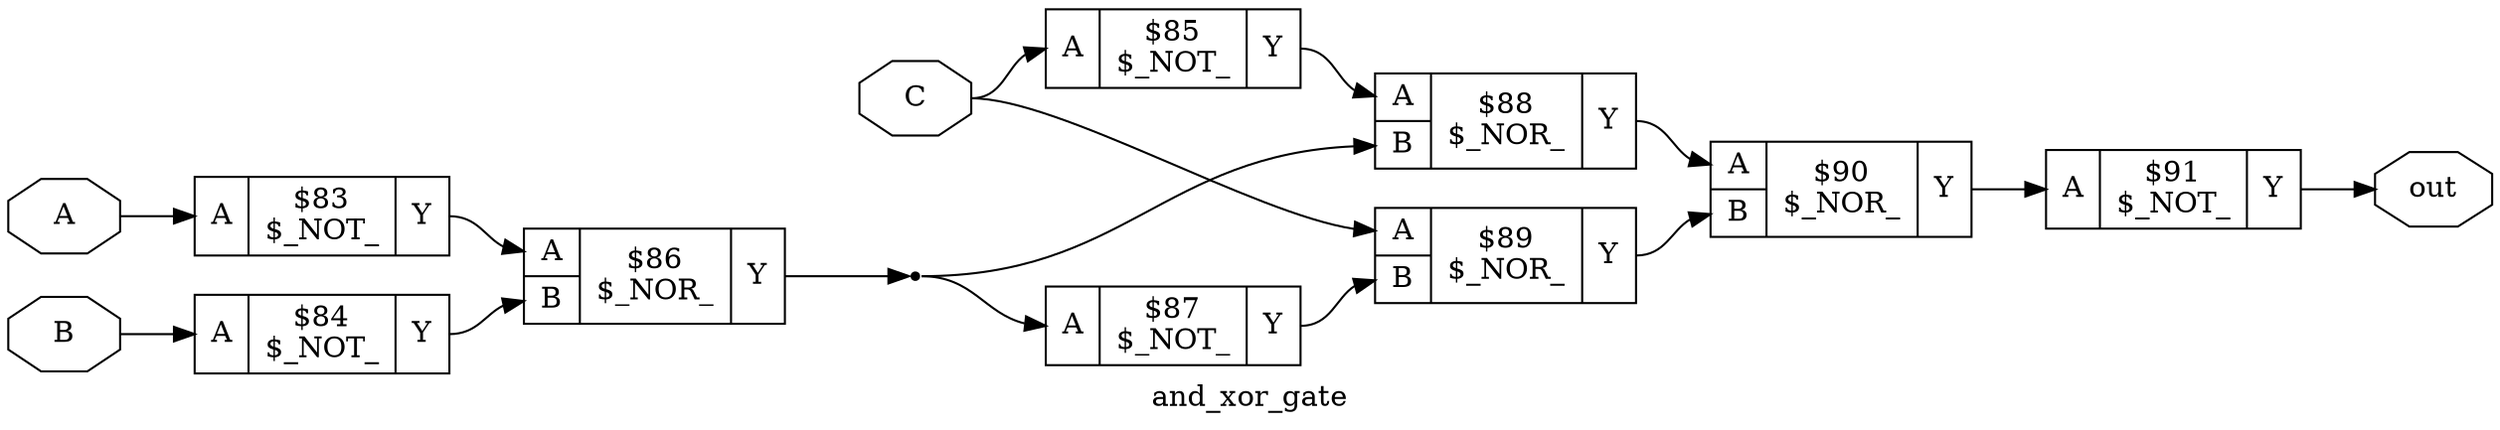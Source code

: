 digraph "and_xor_gate" {
label="and_xor_gate";
rankdir="LR";
remincross=true;
n9 [ shape=octagon, label="A", color="black", fontcolor="black" ];
n10 [ shape=octagon, label="B", color="black", fontcolor="black" ];
n11 [ shape=octagon, label="C", color="black", fontcolor="black" ];
n12 [ shape=octagon, label="out", color="black", fontcolor="black" ];
c14 [ shape=record, label="{{<p9> A}|$83\n$_NOT_|{<p13> Y}}",  ];
c15 [ shape=record, label="{{<p9> A}|$84\n$_NOT_|{<p13> Y}}",  ];
c16 [ shape=record, label="{{<p9> A}|$85\n$_NOT_|{<p13> Y}}",  ];
c17 [ shape=record, label="{{<p9> A|<p10> B}|$86\n$_NOR_|{<p13> Y}}",  ];
c18 [ shape=record, label="{{<p9> A}|$87\n$_NOT_|{<p13> Y}}",  ];
c19 [ shape=record, label="{{<p9> A|<p10> B}|$88\n$_NOR_|{<p13> Y}}",  ];
c20 [ shape=record, label="{{<p9> A|<p10> B}|$89\n$_NOR_|{<p13> Y}}",  ];
c21 [ shape=record, label="{{<p9> A|<p10> B}|$90\n$_NOR_|{<p13> Y}}",  ];
c22 [ shape=record, label="{{<p9> A}|$91\n$_NOT_|{<p13> Y}}",  ];
c19:p13:e -> c21:p9:w [color="black", fontcolor="black", label=""];
n10:e -> c15:p9:w [color="black", fontcolor="black", label=""];
n11:e -> c16:p9:w [color="black", fontcolor="black", label=""];
n11:e -> c20:p9:w [color="black", fontcolor="black", label=""];
c22:p13:e -> n12:w [color="black", fontcolor="black", label=""];
c20:p13:e -> c21:p10:w [color="black", fontcolor="black", label=""];
c21:p13:e -> c22:p9:w [color="black", fontcolor="black", label=""];
c14:p13:e -> c17:p9:w [color="black", fontcolor="black", label=""];
c15:p13:e -> c17:p10:w [color="black", fontcolor="black", label=""];
c16:p13:e -> c19:p9:w [color="black", fontcolor="black", label=""];
n7 [ shape=point ];
c17:p13:e -> n7:w [color="black", fontcolor="black", label=""];
n7:e -> c18:p9:w [color="black", fontcolor="black", label=""];
n7:e -> c19:p10:w [color="black", fontcolor="black", label=""];
c18:p13:e -> c20:p10:w [color="black", fontcolor="black", label=""];
n9:e -> c14:p9:w [color="black", fontcolor="black", label=""];
}
